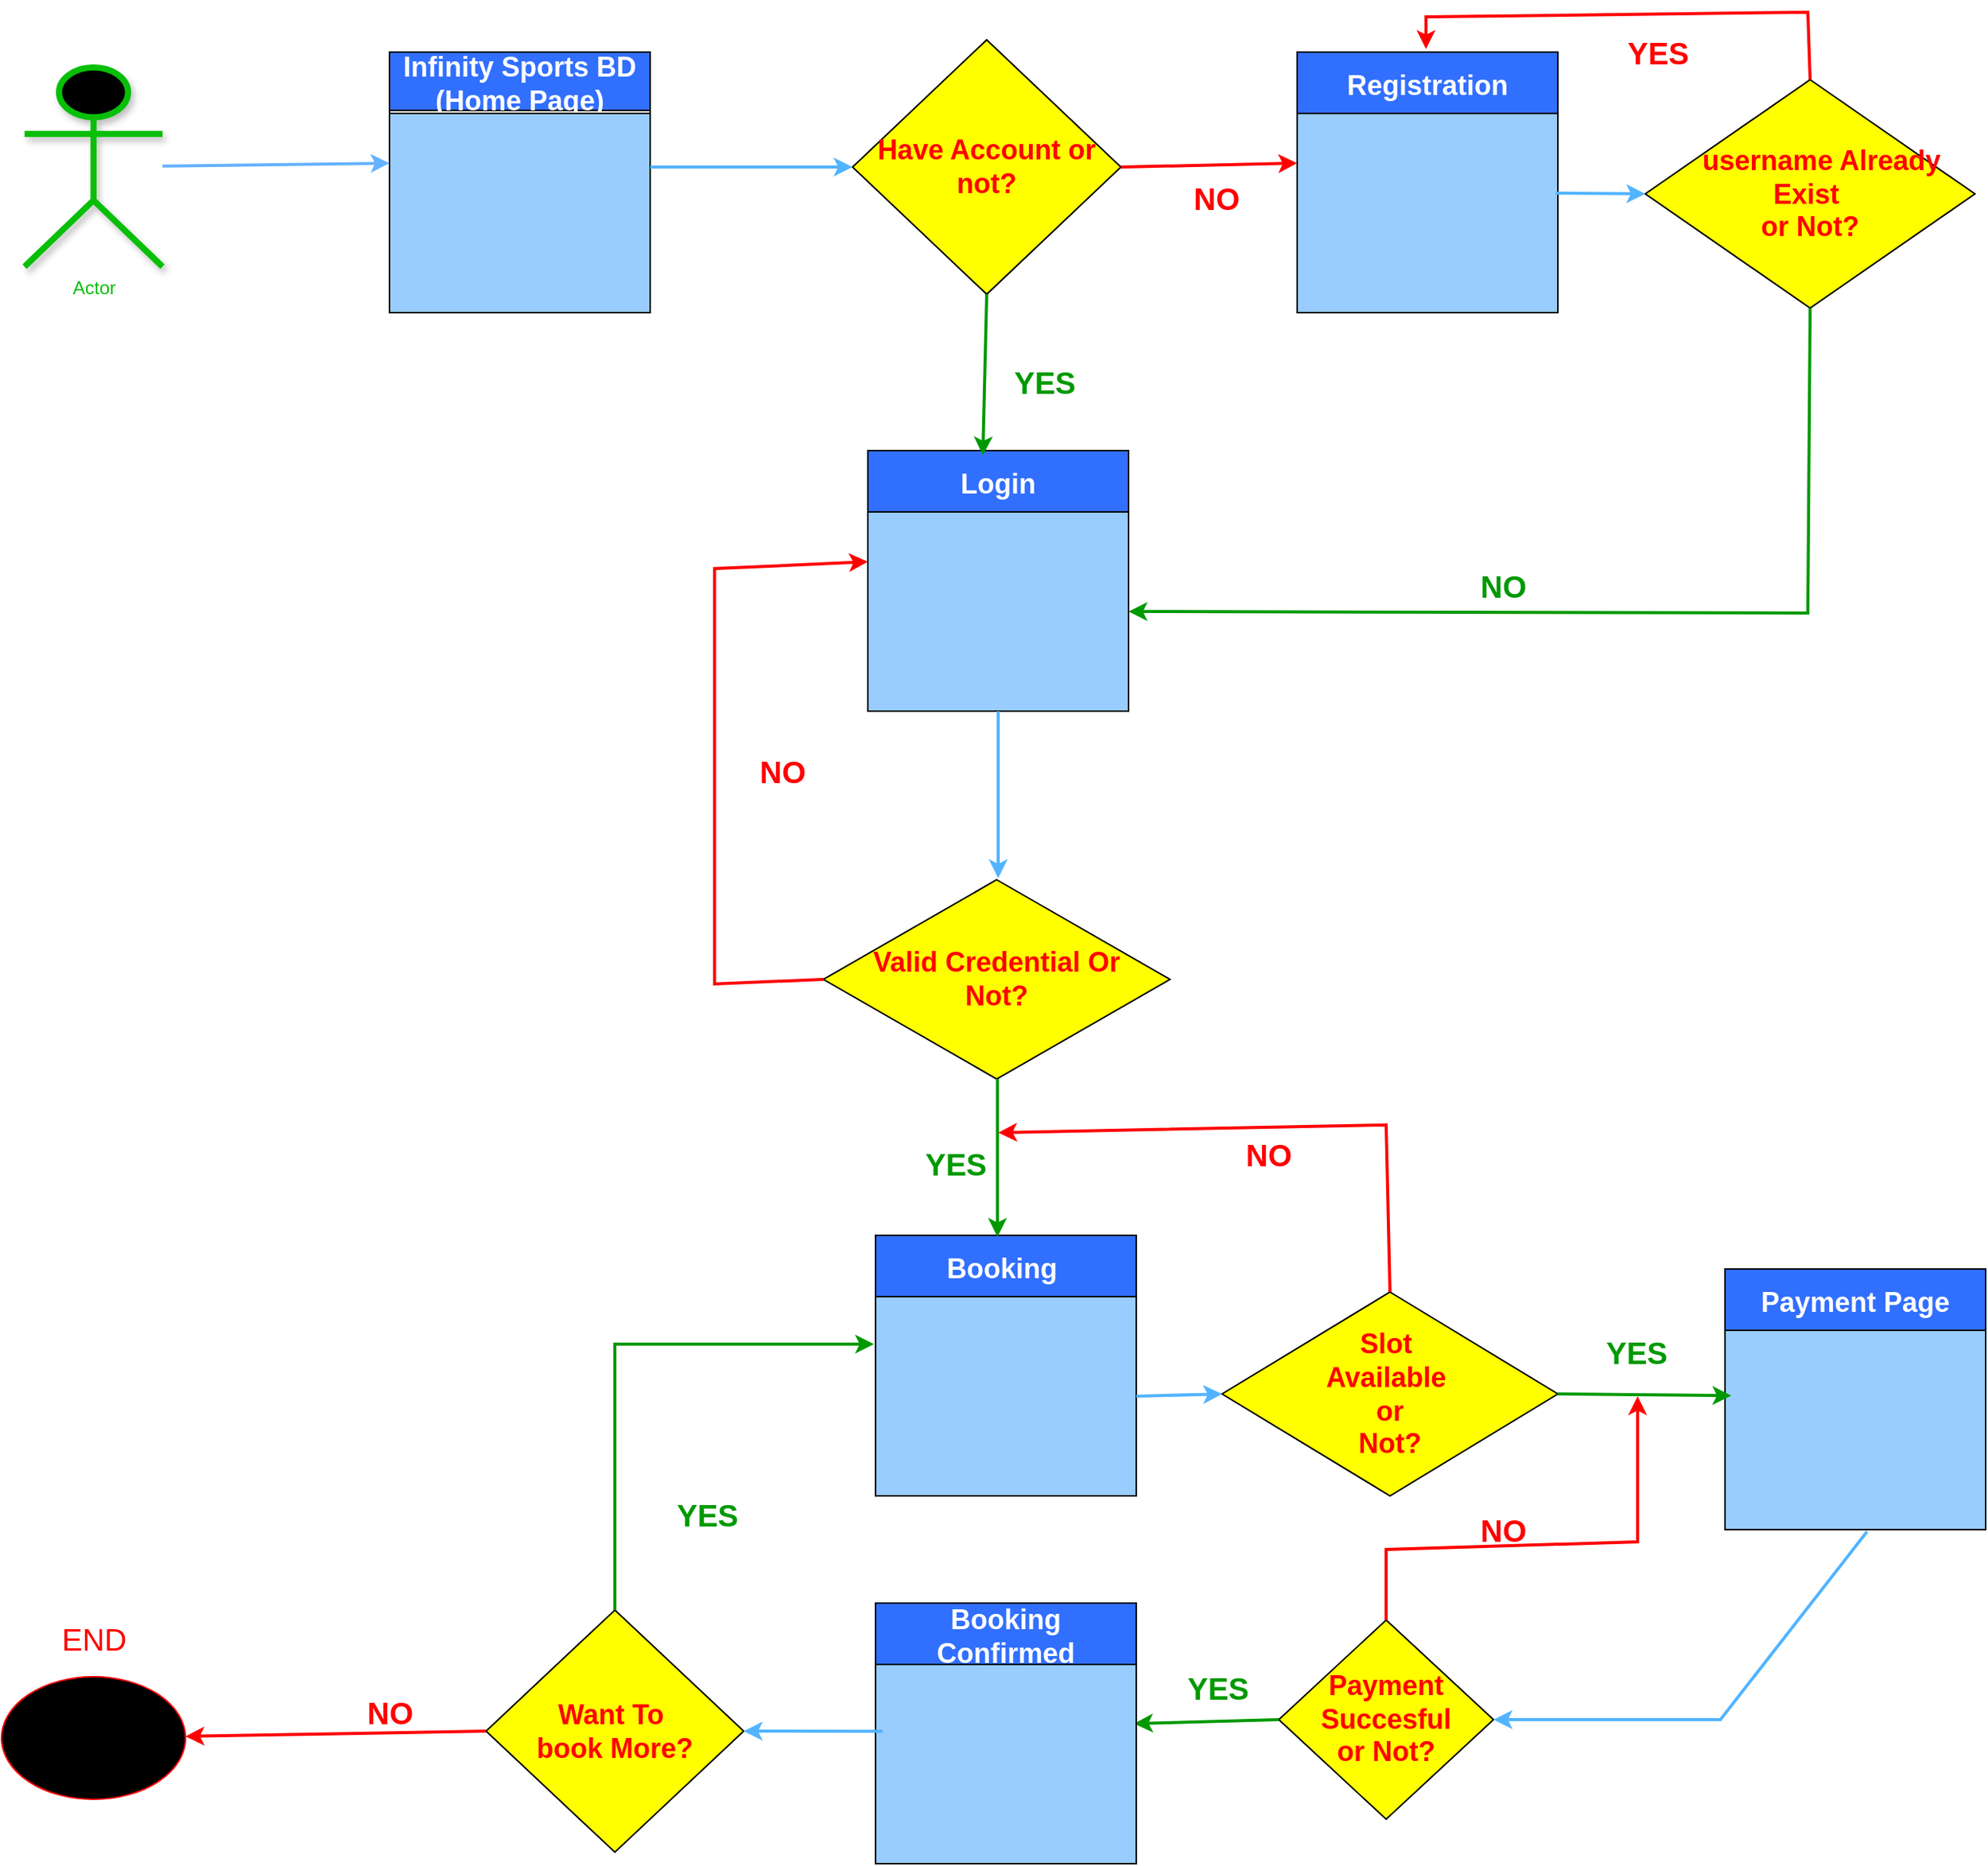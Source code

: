 <mxfile version="26.2.14">
  <diagram name="Page-1" id="ae8q38mtqLgdX-uCqz7q">
    <mxGraphModel dx="2102" dy="958" grid="0" gridSize="10" guides="1" tooltips="1" connect="1" arrows="1" fold="1" page="1" pageScale="1" pageWidth="850" pageHeight="1100" math="0" shadow="0">
      <root>
        <mxCell id="0" />
        <mxCell id="1" parent="0" />
        <mxCell id="zFUjroh93CvoQqSCuBnq-1" value="Infinity Sports BD&#xa;(Home Page)" style="swimlane;startSize=38;fillColor=#316FFF;fontColor=#FFFFFF;fontSize=18;verticalAlign=middle;" parent="1" vertex="1">
          <mxGeometry x="38" y="50" width="170" height="170" as="geometry">
            <mxRectangle x="220" y="120" width="90" height="30" as="alternateBounds" />
          </mxGeometry>
        </mxCell>
        <mxCell id="zFUjroh93CvoQqSCuBnq-8" value="" style="whiteSpace=wrap;html=1;fillColor=#99CCFF;" parent="zFUjroh93CvoQqSCuBnq-1" vertex="1">
          <mxGeometry y="40" width="170" height="130" as="geometry" />
        </mxCell>
        <mxCell id="zFUjroh93CvoQqSCuBnq-11" value="Booking " style="swimlane;startSize=40;fillColor=#316FFF;fontColor=#FFFFFF;fontSize=18;" parent="1" vertex="1">
          <mxGeometry x="355" y="822" width="170" height="167" as="geometry">
            <mxRectangle x="220" y="120" width="90" height="30" as="alternateBounds" />
          </mxGeometry>
        </mxCell>
        <mxCell id="zFUjroh93CvoQqSCuBnq-12" value="" style="whiteSpace=wrap;html=1;fillColor=#99CCFF;" parent="zFUjroh93CvoQqSCuBnq-11" vertex="1">
          <mxGeometry y="40" width="170" height="130" as="geometry" />
        </mxCell>
        <mxCell id="zFUjroh93CvoQqSCuBnq-13" value="Registration" style="swimlane;startSize=40;fillColor=#316FFF;fontColor=#FFFFFF;fontSize=18;" parent="1" vertex="1">
          <mxGeometry x="630" y="50" width="170" height="170" as="geometry">
            <mxRectangle x="220" y="120" width="90" height="30" as="alternateBounds" />
          </mxGeometry>
        </mxCell>
        <mxCell id="zFUjroh93CvoQqSCuBnq-14" value="" style="whiteSpace=wrap;html=1;fillColor=#99CCFF;" parent="zFUjroh93CvoQqSCuBnq-13" vertex="1">
          <mxGeometry y="40" width="170" height="130" as="geometry" />
        </mxCell>
        <mxCell id="zFUjroh93CvoQqSCuBnq-15" value="Payment Page" style="swimlane;startSize=40;fillColor=#316FFF;fontColor=#FFFFFF;fontSize=18;" parent="1" vertex="1">
          <mxGeometry x="909" y="844" width="170" height="130" as="geometry">
            <mxRectangle x="220" y="120" width="90" height="30" as="alternateBounds" />
          </mxGeometry>
        </mxCell>
        <mxCell id="zFUjroh93CvoQqSCuBnq-16" value="" style="whiteSpace=wrap;html=1;fillColor=#99CCFF;" parent="zFUjroh93CvoQqSCuBnq-15" vertex="1">
          <mxGeometry y="40" width="170" height="130" as="geometry" />
        </mxCell>
        <mxCell id="zFUjroh93CvoQqSCuBnq-17" value="Login" style="swimlane;startSize=40;fillColor=#316FFF;fontColor=#FFFFFF;fontSize=18;" parent="1" vertex="1">
          <mxGeometry x="350" y="310" width="170" height="170" as="geometry">
            <mxRectangle x="220" y="120" width="90" height="30" as="alternateBounds" />
          </mxGeometry>
        </mxCell>
        <mxCell id="zFUjroh93CvoQqSCuBnq-18" value="" style="whiteSpace=wrap;html=1;fillColor=#99CCFF;" parent="zFUjroh93CvoQqSCuBnq-17" vertex="1">
          <mxGeometry y="40" width="170" height="130" as="geometry" />
        </mxCell>
        <mxCell id="zFUjroh93CvoQqSCuBnq-21" value="&lt;font style=&quot;color: rgb(255, 0, 0); font-size: 18px;&quot;&gt;&lt;b style=&quot;&quot;&gt;Have Account or not?&lt;/b&gt;&lt;/font&gt;" style="rhombus;whiteSpace=wrap;html=1;fillColor=light-dark(#FFFF00,#FFFF00);" parent="1" vertex="1">
          <mxGeometry x="340" y="42" width="175" height="166" as="geometry" />
        </mxCell>
        <mxCell id="zFUjroh93CvoQqSCuBnq-22" value="" style="endArrow=classic;html=1;rounded=0;exitX=1;exitY=0.5;exitDx=0;exitDy=0;strokeColor=#FF0000;strokeWidth=2;entryX=0;entryY=0.25;entryDx=0;entryDy=0;" parent="1" source="zFUjroh93CvoQqSCuBnq-21" target="zFUjroh93CvoQqSCuBnq-14" edge="1">
          <mxGeometry width="50" height="50" relative="1" as="geometry">
            <mxPoint x="400" y="240" as="sourcePoint" />
            <mxPoint x="630" y="123" as="targetPoint" />
          </mxGeometry>
        </mxCell>
        <mxCell id="zFUjroh93CvoQqSCuBnq-23" value="&lt;b&gt;&lt;font style=&quot;color: rgb(255, 0, 0);&quot;&gt;NO&lt;/font&gt;&lt;/b&gt;" style="text;html=1;align=center;verticalAlign=middle;resizable=0;points=[];autosize=1;strokeColor=none;fillColor=none;fontSize=20;" parent="1" vertex="1">
          <mxGeometry x="553" y="127" width="48" height="36" as="geometry" />
        </mxCell>
        <mxCell id="zFUjroh93CvoQqSCuBnq-25" value="" style="endArrow=classic;html=1;rounded=0;exitX=0.5;exitY=1;exitDx=0;exitDy=0;entryX=0.441;entryY=0.018;entryDx=0;entryDy=0;entryPerimeter=0;strokeColor=#009900;strokeWidth=2;" parent="1" source="zFUjroh93CvoQqSCuBnq-21" target="zFUjroh93CvoQqSCuBnq-17" edge="1">
          <mxGeometry width="50" height="50" relative="1" as="geometry">
            <mxPoint x="400" y="240" as="sourcePoint" />
            <mxPoint x="450" y="190" as="targetPoint" />
          </mxGeometry>
        </mxCell>
        <mxCell id="zFUjroh93CvoQqSCuBnq-26" value="&lt;b&gt;&lt;font style=&quot;color: rgb(0, 153, 0);&quot;&gt;YES&lt;/font&gt;&lt;/b&gt;" style="text;html=1;align=center;verticalAlign=middle;resizable=0;points=[];autosize=1;strokeColor=none;fillColor=none;fontSize=20;" parent="1" vertex="1">
          <mxGeometry x="436" y="247" width="58" height="36" as="geometry" />
        </mxCell>
        <mxCell id="zFUjroh93CvoQqSCuBnq-27" value="" style="endArrow=classic;html=1;rounded=0;entryX=0;entryY=0.5;entryDx=0;entryDy=0;strokeColor=light-dark(#52b4ff, #ededed);strokeWidth=2;" parent="1" target="zFUjroh93CvoQqSCuBnq-21" edge="1">
          <mxGeometry width="50" height="50" relative="1" as="geometry">
            <mxPoint x="208" y="125" as="sourcePoint" />
            <mxPoint x="450" y="190" as="targetPoint" />
          </mxGeometry>
        </mxCell>
        <mxCell id="zFUjroh93CvoQqSCuBnq-28" value="&lt;font style=&quot;&quot;&gt;Actor&lt;/font&gt;" style="shape=umlActor;verticalLabelPosition=bottom;verticalAlign=top;html=1;outlineConnect=0;fillColor=#dae8fc;strokeColor=#08BF08;fontColor=#08BF08;gradientColor=light-dark(#00ff04, #ededed);gradientDirection=north;shadow=1;strokeWidth=4;fontStyle=0" parent="1" vertex="1">
          <mxGeometry x="-200" y="60" width="90" height="130" as="geometry" />
        </mxCell>
        <mxCell id="zFUjroh93CvoQqSCuBnq-31" value="" style="endArrow=classic;html=1;rounded=0;entryX=0;entryY=0.25;entryDx=0;entryDy=0;strokeWidth=2;strokeColor=#66B2FF;" parent="1" source="zFUjroh93CvoQqSCuBnq-28" target="zFUjroh93CvoQqSCuBnq-8" edge="1">
          <mxGeometry width="50" height="50" relative="1" as="geometry">
            <mxPoint x="180" y="240" as="sourcePoint" />
            <mxPoint x="230" y="190" as="targetPoint" />
          </mxGeometry>
        </mxCell>
        <mxCell id="zFUjroh93CvoQqSCuBnq-34" value="&lt;font style=&quot;color: rgb(255, 0, 0); font-size: 18px;&quot;&gt;&lt;b style=&quot;&quot;&gt;&amp;nbsp; &amp;nbsp;username Already Exist&amp;nbsp;&lt;/b&gt;&lt;/font&gt;&lt;div&gt;&lt;font style=&quot;color: rgb(255, 0, 0); font-size: 18px;&quot;&gt;&lt;b style=&quot;&quot;&gt;or Not?&lt;/b&gt;&lt;/font&gt;&lt;/div&gt;" style="rhombus;whiteSpace=wrap;html=1;fillColor=light-dark(#FFFF00,#FFFF00);" parent="1" vertex="1">
          <mxGeometry x="857" y="68" width="215" height="149" as="geometry" />
        </mxCell>
        <mxCell id="zFUjroh93CvoQqSCuBnq-36" value="&lt;b&gt;&lt;font style=&quot;color: rgb(0, 153, 0);&quot;&gt;NO&lt;/font&gt;&lt;/b&gt;" style="text;html=1;align=center;verticalAlign=middle;resizable=0;points=[];autosize=1;strokeColor=none;fillColor=none;fontSize=20;" parent="1" vertex="1">
          <mxGeometry x="740" y="380" width="48" height="36" as="geometry" />
        </mxCell>
        <mxCell id="zFUjroh93CvoQqSCuBnq-37" value="" style="endArrow=classic;html=1;rounded=0;exitX=0.5;exitY=0;exitDx=0;exitDy=0;strokeColor=#FF0000;strokeWidth=2;" parent="1" source="zFUjroh93CvoQqSCuBnq-34" edge="1">
          <mxGeometry width="50" height="50" relative="1" as="geometry">
            <mxPoint x="505" y="155" as="sourcePoint" />
            <mxPoint x="714" y="48" as="targetPoint" />
            <Array as="points">
              <mxPoint x="963" y="24" />
              <mxPoint x="714" y="27" />
            </Array>
          </mxGeometry>
        </mxCell>
        <mxCell id="zFUjroh93CvoQqSCuBnq-38" value="" style="endArrow=classic;html=1;rounded=0;exitX=0.5;exitY=1;exitDx=0;exitDy=0;strokeColor=#009900;entryX=1;entryY=0.5;entryDx=0;entryDy=0;strokeWidth=2;" parent="1" source="zFUjroh93CvoQqSCuBnq-34" target="zFUjroh93CvoQqSCuBnq-18" edge="1">
          <mxGeometry width="50" height="50" relative="1" as="geometry">
            <mxPoint x="435" y="220" as="sourcePoint" />
            <mxPoint x="525" y="408" as="targetPoint" />
            <Array as="points">
              <mxPoint x="963" y="416" />
            </Array>
          </mxGeometry>
        </mxCell>
        <mxCell id="zFUjroh93CvoQqSCuBnq-39" value="&lt;b&gt;&lt;font style=&quot;color: rgb(255, 0, 0);&quot;&gt;YES&lt;/font&gt;&lt;/b&gt;" style="text;html=1;align=center;verticalAlign=middle;resizable=0;points=[];autosize=1;strokeColor=none;fillColor=none;fontSize=20;" parent="1" vertex="1">
          <mxGeometry x="836" y="32" width="58" height="36" as="geometry" />
        </mxCell>
        <mxCell id="zFUjroh93CvoQqSCuBnq-40" value="&lt;font style=&quot;color: rgb(255, 0, 0); font-size: 18px;&quot;&gt;&lt;b style=&quot;&quot;&gt;Valid Credential Or&lt;/b&gt;&lt;/font&gt;&lt;div&gt;&lt;font style=&quot;color: rgb(255, 0, 0); font-size: 18px;&quot;&gt;&lt;b style=&quot;&quot;&gt;Not?&lt;/b&gt;&lt;/font&gt;&lt;/div&gt;" style="rhombus;whiteSpace=wrap;html=1;fillColor=light-dark(#FFFF00,#FFFF00);" parent="1" vertex="1">
          <mxGeometry x="321" y="590" width="226" height="130" as="geometry" />
        </mxCell>
        <mxCell id="zFUjroh93CvoQqSCuBnq-41" value="&lt;b&gt;&lt;font style=&quot;color: rgb(0, 153, 0);&quot;&gt;YES&lt;/font&gt;&lt;/b&gt;" style="text;html=1;align=center;verticalAlign=middle;resizable=0;points=[];autosize=1;strokeColor=none;fillColor=none;fontSize=20;" parent="1" vertex="1">
          <mxGeometry x="378" y="757" width="58" height="36" as="geometry" />
        </mxCell>
        <mxCell id="zFUjroh93CvoQqSCuBnq-42" value="" style="endArrow=classic;html=1;rounded=0;exitX=0.5;exitY=1;exitDx=0;exitDy=0;entryX=0.441;entryY=0.018;entryDx=0;entryDy=0;entryPerimeter=0;strokeColor=#009900;strokeWidth=2;" parent="1" edge="1">
          <mxGeometry width="50" height="50" relative="1" as="geometry">
            <mxPoint x="434.52" y="720" as="sourcePoint" />
            <mxPoint x="434.52" y="823" as="targetPoint" />
          </mxGeometry>
        </mxCell>
        <mxCell id="zFUjroh93CvoQqSCuBnq-43" value="" style="endArrow=classic;html=1;rounded=0;strokeColor=light-dark(#52b4ff, #ededed);exitX=0.5;exitY=1;exitDx=0;exitDy=0;strokeWidth=2;" parent="1" source="zFUjroh93CvoQqSCuBnq-17" edge="1">
          <mxGeometry width="50" height="50" relative="1" as="geometry">
            <mxPoint x="435" y="589" as="sourcePoint" />
            <mxPoint x="435" y="589" as="targetPoint" />
          </mxGeometry>
        </mxCell>
        <mxCell id="zFUjroh93CvoQqSCuBnq-45" value="&lt;b&gt;&lt;font style=&quot;color: rgb(255, 0, 0);&quot;&gt;NO&lt;/font&gt;&lt;/b&gt;" style="text;html=1;align=center;verticalAlign=middle;resizable=0;points=[];autosize=1;strokeColor=none;fillColor=none;fontSize=20;" parent="1" vertex="1">
          <mxGeometry x="270" y="501" width="48" height="36" as="geometry" />
        </mxCell>
        <mxCell id="zFUjroh93CvoQqSCuBnq-46" value="" style="endArrow=classic;html=1;rounded=0;strokeColor=#FF0000;exitX=0;exitY=0.5;exitDx=0;exitDy=0;entryX=0;entryY=0.25;entryDx=0;entryDy=0;strokeWidth=2;" parent="1" source="zFUjroh93CvoQqSCuBnq-40" target="zFUjroh93CvoQqSCuBnq-18" edge="1">
          <mxGeometry width="50" height="50" relative="1" as="geometry">
            <mxPoint x="361" y="652" as="sourcePoint" />
            <mxPoint x="345" y="387" as="targetPoint" />
            <Array as="points">
              <mxPoint x="250" y="658" />
              <mxPoint x="250" y="387" />
            </Array>
          </mxGeometry>
        </mxCell>
        <mxCell id="zFUjroh93CvoQqSCuBnq-51" value="&lt;font style=&quot;color: rgb(255, 0, 0); font-size: 18px;&quot;&gt;&lt;b style=&quot;&quot;&gt;Slot&amp;nbsp;&lt;/b&gt;&lt;/font&gt;&lt;div&gt;&lt;font style=&quot;color: rgb(255, 0, 0); font-size: 18px;&quot;&gt;&lt;b style=&quot;&quot;&gt;Available&amp;nbsp;&lt;/b&gt;&lt;/font&gt;&lt;div&gt;&lt;font style=&quot;color: rgb(255, 0, 0); font-size: 18px;&quot;&gt;&lt;b style=&quot;&quot;&gt;or&lt;/b&gt;&lt;/font&gt;&lt;div&gt;&lt;font style=&quot;color: rgb(255, 0, 0); font-size: 18px;&quot;&gt;&lt;b style=&quot;&quot;&gt;Not?&lt;/b&gt;&lt;/font&gt;&lt;/div&gt;&lt;/div&gt;&lt;/div&gt;" style="rhombus;whiteSpace=wrap;html=1;fillColor=#FFFF00;" parent="1" vertex="1">
          <mxGeometry x="581" y="859" width="219" height="133" as="geometry" />
        </mxCell>
        <mxCell id="zFUjroh93CvoQqSCuBnq-52" value="" style="endArrow=classic;html=1;rounded=0;strokeColor=#FF0000;exitX=0.5;exitY=0;exitDx=0;exitDy=0;strokeWidth=2;" parent="1" source="zFUjroh93CvoQqSCuBnq-51" edge="1">
          <mxGeometry width="50" height="50" relative="1" as="geometry">
            <mxPoint x="375" y="665" as="sourcePoint" />
            <mxPoint x="435" y="755" as="targetPoint" />
            <Array as="points">
              <mxPoint x="688" y="750" />
            </Array>
          </mxGeometry>
        </mxCell>
        <mxCell id="zFUjroh93CvoQqSCuBnq-53" value="" style="endArrow=classic;html=1;rounded=0;exitX=1;exitY=0.5;exitDx=0;exitDy=0;strokeColor=#009900;strokeWidth=2;entryX=0.024;entryY=0.328;entryDx=0;entryDy=0;entryPerimeter=0;" parent="1" source="zFUjroh93CvoQqSCuBnq-51" target="zFUjroh93CvoQqSCuBnq-16" edge="1">
          <mxGeometry width="50" height="50" relative="1" as="geometry">
            <mxPoint x="807.0" y="925.5" as="sourcePoint" />
            <mxPoint x="931" y="925" as="targetPoint" />
          </mxGeometry>
        </mxCell>
        <mxCell id="zFUjroh93CvoQqSCuBnq-55" value="&lt;font style=&quot;color: rgb(255, 0, 0); font-size: 18px;&quot;&gt;&lt;b style=&quot;&quot;&gt;Payment Succesful&lt;/b&gt;&lt;/font&gt;&lt;div&gt;&lt;font style=&quot;color: rgb(255, 0, 0); font-size: 18px;&quot;&gt;&lt;b style=&quot;&quot;&gt;or Not?&lt;/b&gt;&lt;/font&gt;&lt;/div&gt;" style="rhombus;whiteSpace=wrap;html=1;fillColor=#FFFF00;" parent="1" vertex="1">
          <mxGeometry x="618" y="1073" width="140" height="130" as="geometry" />
        </mxCell>
        <mxCell id="zFUjroh93CvoQqSCuBnq-56" value="" style="endArrow=classic;html=1;rounded=0;strokeColor=#009900;exitX=0;exitY=0.5;exitDx=0;exitDy=0;entryX=0.992;entryY=0.297;entryDx=0;entryDy=0;entryPerimeter=0;strokeWidth=2;" parent="1" source="zFUjroh93CvoQqSCuBnq-55" target="zFUjroh93CvoQqSCuBnq-59" edge="1">
          <mxGeometry width="50" height="50" relative="1" as="geometry">
            <mxPoint x="691" y="1006" as="sourcePoint" />
            <mxPoint x="531" y="1140" as="targetPoint" />
          </mxGeometry>
        </mxCell>
        <mxCell id="zFUjroh93CvoQqSCuBnq-58" value="Booking&#xa;Confirmed" style="swimlane;startSize=40;fillColor=#316FFF;fontColor=#FFFFFF;fontSize=18;" parent="1" vertex="1">
          <mxGeometry x="355" y="1062" width="170" height="167" as="geometry">
            <mxRectangle x="220" y="120" width="90" height="30" as="alternateBounds" />
          </mxGeometry>
        </mxCell>
        <mxCell id="zFUjroh93CvoQqSCuBnq-59" value="" style="whiteSpace=wrap;html=1;fillColor=#99CCFF;" parent="zFUjroh93CvoQqSCuBnq-58" vertex="1">
          <mxGeometry y="40" width="170" height="130" as="geometry" />
        </mxCell>
        <mxCell id="zFUjroh93CvoQqSCuBnq-60" value="" style="endArrow=classic;html=1;rounded=0;strokeColor=light-dark(#52b4ff, #ededed);entryX=1;entryY=0.5;entryDx=0;entryDy=0;exitX=0.545;exitY=1.01;exitDx=0;exitDy=0;exitPerimeter=0;strokeWidth=2;" parent="1" source="zFUjroh93CvoQqSCuBnq-16" target="zFUjroh93CvoQqSCuBnq-55" edge="1">
          <mxGeometry width="50" height="50" relative="1" as="geometry">
            <mxPoint x="899" y="1004" as="sourcePoint" />
            <mxPoint x="908" y="1097" as="targetPoint" />
            <Array as="points">
              <mxPoint x="906" y="1138" />
            </Array>
          </mxGeometry>
        </mxCell>
        <mxCell id="zFUjroh93CvoQqSCuBnq-61" value="" style="endArrow=classic;html=1;rounded=0;strokeColor=#FF0000;exitX=0.5;exitY=0;exitDx=0;exitDy=0;strokeWidth=2;" parent="1" source="zFUjroh93CvoQqSCuBnq-55" edge="1">
          <mxGeometry width="50" height="50" relative="1" as="geometry">
            <mxPoint x="698" y="869" as="sourcePoint" />
            <mxPoint x="852" y="927" as="targetPoint" />
            <Array as="points">
              <mxPoint x="688" y="1027" />
              <mxPoint x="852" y="1022" />
            </Array>
          </mxGeometry>
        </mxCell>
        <mxCell id="zFUjroh93CvoQqSCuBnq-62" value="&lt;font style=&quot;color: rgb(255, 0, 0); font-size: 18px;&quot;&gt;&lt;b style=&quot;&quot;&gt;Want To&amp;nbsp;&lt;/b&gt;&lt;/font&gt;&lt;div&gt;&lt;font style=&quot;font-size: 18px;&quot;&gt;&lt;font style=&quot;color: rgb(255, 0, 0);&quot;&gt;&lt;b style=&quot;&quot;&gt;book&amp;nbsp;&lt;/b&gt;&lt;/font&gt;&lt;b style=&quot;color: rgb(255, 0, 0);&quot;&gt;More?&lt;/b&gt;&lt;/font&gt;&lt;/div&gt;" style="rhombus;whiteSpace=wrap;html=1;fillColor=#FFFF00;" parent="1" vertex="1">
          <mxGeometry x="101" y="1066.5" width="168" height="158" as="geometry" />
        </mxCell>
        <mxCell id="zFUjroh93CvoQqSCuBnq-63" value="" style="endArrow=classic;html=1;rounded=0;strokeColor=light-dark(#52b4ff, #ededed);entryX=1;entryY=0.5;entryDx=0;entryDy=0;exitX=0.027;exitY=0.336;exitDx=0;exitDy=0;exitPerimeter=0;strokeWidth=2;" parent="1" source="zFUjroh93CvoQqSCuBnq-59" target="zFUjroh93CvoQqSCuBnq-62" edge="1">
          <mxGeometry width="50" height="50" relative="1" as="geometry">
            <mxPoint x="351" y="1154" as="sourcePoint" />
            <mxPoint x="768" y="1148" as="targetPoint" />
            <Array as="points" />
          </mxGeometry>
        </mxCell>
        <mxCell id="zFUjroh93CvoQqSCuBnq-66" value="" style="endArrow=classic;html=1;rounded=0;strokeColor=#FF0000;exitX=0;exitY=0.5;exitDx=0;exitDy=0;strokeWidth=2;" parent="1" source="zFUjroh93CvoQqSCuBnq-62" target="zFUjroh93CvoQqSCuBnq-70" edge="1">
          <mxGeometry width="50" height="50" relative="1" as="geometry">
            <mxPoint x="698" y="869" as="sourcePoint" />
            <mxPoint x="-50" y="1154" as="targetPoint" />
            <Array as="points" />
          </mxGeometry>
        </mxCell>
        <mxCell id="zFUjroh93CvoQqSCuBnq-69" value="" style="endArrow=classic;html=1;rounded=0;strokeColor=#009900;exitX=0.5;exitY=0;exitDx=0;exitDy=0;strokeWidth=2;" parent="1" source="zFUjroh93CvoQqSCuBnq-62" edge="1">
          <mxGeometry width="50" height="50" relative="1" as="geometry">
            <mxPoint x="628" y="1148" as="sourcePoint" />
            <mxPoint x="354" y="893" as="targetPoint" />
            <Array as="points">
              <mxPoint x="185" y="893" />
            </Array>
          </mxGeometry>
        </mxCell>
        <mxCell id="zFUjroh93CvoQqSCuBnq-70" value="" style="ellipse;whiteSpace=wrap;html=1;strokeColor=#FF0000;align=center;verticalAlign=top;fontFamily=Helvetica;fontSize=12;fontColor=#08BF08;fillColor=#dae8fc;gradientColor=light-dark(#eb0f0f, #ededed);gradientDirection=north;" parent="1" vertex="1">
          <mxGeometry x="-215" y="1110" width="120" height="80" as="geometry" />
        </mxCell>
        <mxCell id="zFUjroh93CvoQqSCuBnq-71" value="&lt;b&gt;&lt;font style=&quot;color: rgb(0, 153, 0);&quot;&gt;YES&lt;/font&gt;&lt;/b&gt;" style="text;html=1;align=center;verticalAlign=middle;resizable=0;points=[];autosize=1;strokeColor=none;fillColor=none;fontSize=20;" parent="1" vertex="1">
          <mxGeometry x="216" y="986" width="58" height="36" as="geometry" />
        </mxCell>
        <mxCell id="zFUjroh93CvoQqSCuBnq-72" value="&lt;b&gt;&lt;font style=&quot;color: rgb(255, 0, 0);&quot;&gt;NO&lt;/font&gt;&lt;/b&gt;" style="text;html=1;align=center;verticalAlign=middle;resizable=0;points=[];autosize=1;strokeColor=none;fillColor=none;fontSize=20;" parent="1" vertex="1">
          <mxGeometry x="14" y="1115" width="48" height="36" as="geometry" />
        </mxCell>
        <mxCell id="zFUjroh93CvoQqSCuBnq-73" value="&lt;b&gt;&lt;font style=&quot;color: rgb(0, 153, 0);&quot;&gt;YES&lt;/font&gt;&lt;/b&gt;" style="text;html=1;align=center;verticalAlign=middle;resizable=0;points=[];autosize=1;strokeColor=none;fillColor=none;fontSize=20;" parent="1" vertex="1">
          <mxGeometry x="549" y="1099" width="58" height="36" as="geometry" />
        </mxCell>
        <mxCell id="zFUjroh93CvoQqSCuBnq-74" value="&lt;b&gt;&lt;font style=&quot;color: rgb(255, 0, 0);&quot;&gt;NO&lt;/font&gt;&lt;/b&gt;" style="text;html=1;align=center;verticalAlign=middle;resizable=0;points=[];autosize=1;strokeColor=none;fillColor=none;fontSize=20;" parent="1" vertex="1">
          <mxGeometry x="740" y="996" width="48" height="36" as="geometry" />
        </mxCell>
        <mxCell id="zFUjroh93CvoQqSCuBnq-75" value="&lt;b&gt;&lt;font style=&quot;color: rgb(255, 0, 0);&quot;&gt;NO&lt;/font&gt;&lt;/b&gt;" style="text;html=1;align=center;verticalAlign=middle;resizable=0;points=[];autosize=1;strokeColor=none;fillColor=none;fontSize=20;" parent="1" vertex="1">
          <mxGeometry x="587" y="751" width="48" height="36" as="geometry" />
        </mxCell>
        <mxCell id="zFUjroh93CvoQqSCuBnq-76" value="" style="endArrow=classic;html=1;rounded=0;strokeColor=light-dark(#52b4ff, #ededed);exitX=1;exitY=0.5;exitDx=0;exitDy=0;strokeWidth=2;entryX=0;entryY=0.5;entryDx=0;entryDy=0;" parent="1" source="zFUjroh93CvoQqSCuBnq-12" target="zFUjroh93CvoQqSCuBnq-51" edge="1">
          <mxGeometry width="50" height="50" relative="1" as="geometry">
            <mxPoint x="526.49" y="922.71" as="sourcePoint" />
            <mxPoint x="582" y="925" as="targetPoint" />
            <Array as="points" />
          </mxGeometry>
        </mxCell>
        <mxCell id="zFUjroh93CvoQqSCuBnq-77" value="" style="endArrow=classic;html=1;rounded=0;strokeColor=light-dark(#52b4ff, #ededed);strokeWidth=2;exitX=0.992;exitY=0.4;exitDx=0;exitDy=0;exitPerimeter=0;entryX=0;entryY=0.5;entryDx=0;entryDy=0;" parent="1" source="zFUjroh93CvoQqSCuBnq-14" target="zFUjroh93CvoQqSCuBnq-34" edge="1">
          <mxGeometry width="50" height="50" relative="1" as="geometry">
            <mxPoint x="757" y="140.66" as="sourcePoint" />
            <mxPoint x="884" y="139" as="targetPoint" />
          </mxGeometry>
        </mxCell>
        <mxCell id="zFUjroh93CvoQqSCuBnq-78" value="&lt;b&gt;&lt;font style=&quot;color: rgb(0, 153, 0);&quot;&gt;YES&lt;/font&gt;&lt;/b&gt;" style="text;html=1;align=center;verticalAlign=middle;resizable=0;points=[];autosize=1;strokeColor=none;fillColor=none;fontSize=20;" parent="1" vertex="1">
          <mxGeometry x="822" y="880" width="58" height="36" as="geometry" />
        </mxCell>
        <mxCell id="zFUjroh93CvoQqSCuBnq-79" value="&lt;font style=&quot;color: rgb(255, 0, 0);&quot;&gt;END&lt;/font&gt;" style="text;html=1;align=center;verticalAlign=middle;resizable=0;points=[];autosize=1;strokeColor=none;fillColor=none;fontFamily=Helvetica;fontSize=20;fontColor=#08BF08;" parent="1" vertex="1">
          <mxGeometry x="-185" y="1066.5" width="60" height="36" as="geometry" />
        </mxCell>
      </root>
    </mxGraphModel>
  </diagram>
</mxfile>
